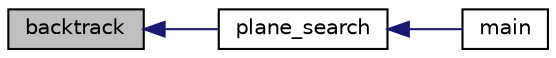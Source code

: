 digraph "backtrack"
{
  edge [fontname="Helvetica",fontsize="10",labelfontname="Helvetica",labelfontsize="10"];
  node [fontname="Helvetica",fontsize="10",shape=record];
  rankdir="LR";
  Node9 [label="backtrack",height=0.2,width=0.4,color="black", fillcolor="grey75", style="filled", fontcolor="black"];
  Node9 -> Node10 [dir="back",color="midnightblue",fontsize="10",style="solid",fontname="Helvetica"];
  Node10 [label="plane_search",height=0.2,width=0.4,color="black", fillcolor="white", style="filled",URL="$dd/d07/plane__search_8_c.html#a139312fcd3ab6cbe6643c4797ee21409"];
  Node10 -> Node11 [dir="back",color="midnightblue",fontsize="10",style="solid",fontname="Helvetica"];
  Node11 [label="main",height=0.2,width=0.4,color="black", fillcolor="white", style="filled",URL="$dd/d07/plane__search_8_c.html#a3c04138a5bfe5d72780bb7e82a18e627"];
}
